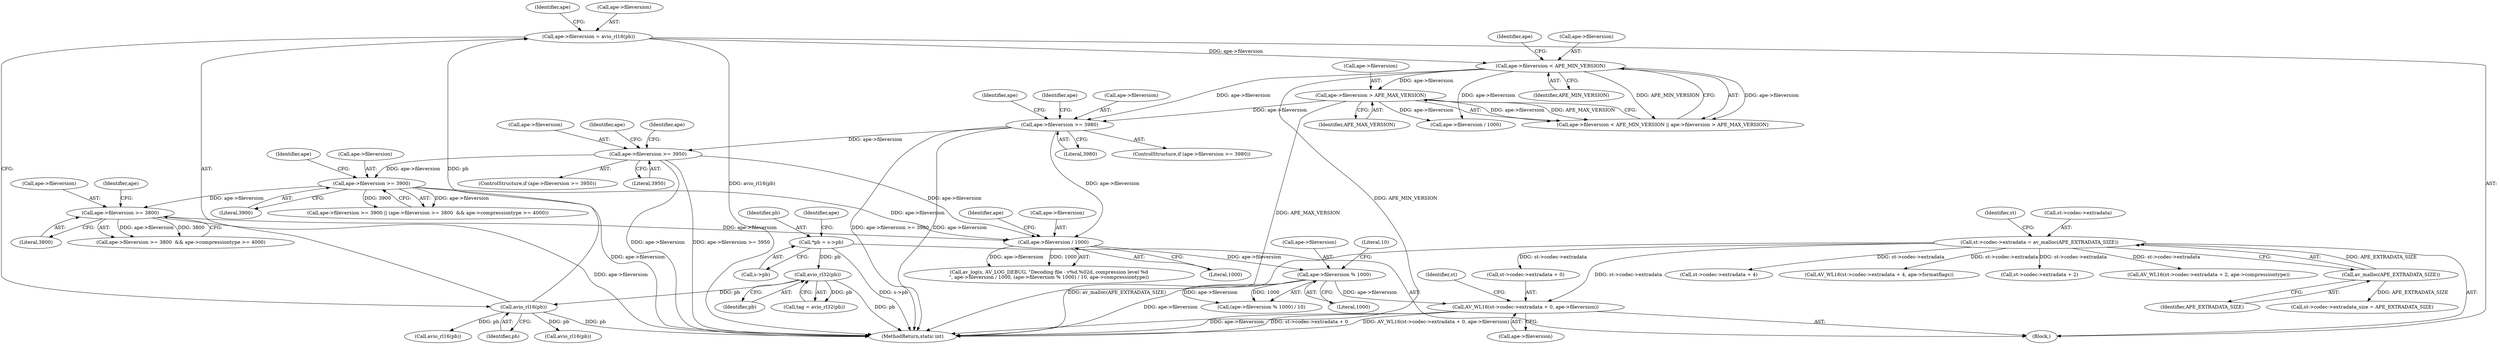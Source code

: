 digraph "0_FFmpeg_8312e3fc9041027a33c8bc667bb99740fdf41dd5@pointer" {
"1001036" [label="(Call,AV_WL16(st->codec->extradata + 0, ape->fileversion))"];
"1001021" [label="(Call,st->codec->extradata = av_malloc(APE_EXTRADATA_SIZE))"];
"1001027" [label="(Call,av_malloc(APE_EXTRADATA_SIZE))"];
"1000894" [label="(Call,ape->fileversion % 1000)"];
"1000888" [label="(Call,ape->fileversion / 1000)"];
"1000188" [label="(Call,ape->fileversion >= 3980)"];
"1000157" [label="(Call,ape->fileversion < APE_MIN_VERSION)"];
"1000149" [label="(Call,ape->fileversion = avio_rl16(pb))"];
"1000153" [label="(Call,avio_rl16(pb))"];
"1000136" [label="(Call,avio_rl32(pb))"];
"1000113" [label="(Call,*pb = s->pb)"];
"1000162" [label="(Call,ape->fileversion > APE_MAX_VERSION)"];
"1000466" [label="(Call,ape->fileversion >= 3900)"];
"1000451" [label="(Call,ape->fileversion >= 3950)"];
"1000472" [label="(Call,ape->fileversion >= 3800)"];
"1001047" [label="(Call,AV_WL16(st->codec->extradata + 2, ape->compressiontype))"];
"1001037" [label="(Call,st->codec->extradata + 0)"];
"1001028" [label="(Identifier,APE_EXTRADATA_SIZE)"];
"1000166" [label="(Identifier,APE_MAX_VERSION)"];
"1000894" [label="(Call,ape->fileversion % 1000)"];
"1000188" [label="(Call,ape->fileversion >= 3980)"];
"1000198" [label="(Call,avio_rl16(pb))"];
"1000326" [label="(Call,avio_rl16(pb))"];
"1000196" [label="(Identifier,ape)"];
"1000467" [label="(Call,ape->fileversion)"];
"1001059" [label="(Call,st->codec->extradata + 4)"];
"1000314" [label="(Identifier,ape)"];
"1000473" [label="(Call,ape->fileversion)"];
"1000471" [label="(Call,ape->fileversion >= 3800  && ape->compressiontype >= 4000)"];
"1000137" [label="(Identifier,pb)"];
"1001021" [label="(Call,st->codec->extradata = av_malloc(APE_EXTRADATA_SIZE))"];
"1001036" [label="(Call,AV_WL16(st->codec->extradata + 0, ape->fileversion))"];
"1000157" [label="(Call,ape->fileversion < APE_MIN_VERSION)"];
"1001032" [label="(Identifier,st)"];
"1000111" [label="(Block,)"];
"1000458" [label="(Identifier,ape)"];
"1000466" [label="(Call,ape->fileversion >= 3900)"];
"1000189" [label="(Call,ape->fileversion)"];
"1000113" [label="(Call,*pb = s->pb)"];
"1000120" [label="(Identifier,ape)"];
"1001022" [label="(Call,st->codec->extradata)"];
"1000898" [label="(Literal,1000)"];
"1000884" [label="(Call,av_log(s, AV_LOG_DEBUG, \"Decoding file - v%d.%02d, compression level %d\n\", ape->fileversion / 1000, (ape->fileversion % 1000) / 10, ape->compressiontype))"];
"1000156" [label="(Call,ape->fileversion < APE_MIN_VERSION || ape->fileversion > APE_MAX_VERSION)"];
"1000161" [label="(Identifier,APE_MIN_VERSION)"];
"1001029" [label="(Call,st->codec->extradata_size = APE_EXTRADATA_SIZE)"];
"1001058" [label="(Call,AV_WL16(st->codec->extradata + 4, ape->formatflags))"];
"1000164" [label="(Identifier,ape)"];
"1000136" [label="(Call,avio_rl32(pb))"];
"1000465" [label="(Call,ape->fileversion >= 3900 || (ape->fileversion >= 3800  && ape->compressiontype >= 4000))"];
"1000474" [label="(Identifier,ape)"];
"1000468" [label="(Identifier,ape)"];
"1000479" [label="(Identifier,ape)"];
"1000892" [label="(Literal,1000)"];
"1000888" [label="(Call,ape->fileversion / 1000)"];
"1000153" [label="(Call,avio_rl16(pb))"];
"1000452" [label="(Call,ape->fileversion)"];
"1000472" [label="(Call,ape->fileversion >= 3800)"];
"1000159" [label="(Identifier,ape)"];
"1000895" [label="(Call,ape->fileversion)"];
"1000187" [label="(ControlStructure,if (ape->fileversion >= 3980))"];
"1000162" [label="(Call,ape->fileversion > APE_MAX_VERSION)"];
"1001051" [label="(Identifier,st)"];
"1000163" [label="(Call,ape->fileversion)"];
"1000470" [label="(Literal,3900)"];
"1000451" [label="(Call,ape->fileversion >= 3950)"];
"1000476" [label="(Literal,3800)"];
"1000149" [label="(Call,ape->fileversion = avio_rl16(pb))"];
"1001048" [label="(Call,st->codec->extradata + 2)"];
"1000896" [label="(Identifier,ape)"];
"1000154" [label="(Identifier,pb)"];
"1000115" [label="(Call,s->pb)"];
"1000450" [label="(ControlStructure,if (ape->fileversion >= 3950))"];
"1000134" [label="(Call,tag = avio_rl32(pb))"];
"1000893" [label="(Call,(ape->fileversion % 1000) / 10)"];
"1000192" [label="(Literal,3980)"];
"1000114" [label="(Identifier,pb)"];
"1000455" [label="(Literal,3950)"];
"1001121" [label="(MethodReturn,static int)"];
"1001027" [label="(Call,av_malloc(APE_EXTRADATA_SIZE))"];
"1000150" [label="(Call,ape->fileversion)"];
"1001044" [label="(Call,ape->fileversion)"];
"1000889" [label="(Call,ape->fileversion)"];
"1000158" [label="(Call,ape->fileversion)"];
"1000172" [label="(Call,ape->fileversion / 1000)"];
"1000899" [label="(Literal,10)"];
"1001036" -> "1000111"  [label="AST: "];
"1001036" -> "1001044"  [label="CFG: "];
"1001037" -> "1001036"  [label="AST: "];
"1001044" -> "1001036"  [label="AST: "];
"1001051" -> "1001036"  [label="CFG: "];
"1001036" -> "1001121"  [label="DDG: AV_WL16(st->codec->extradata + 0, ape->fileversion)"];
"1001036" -> "1001121"  [label="DDG: ape->fileversion"];
"1001036" -> "1001121"  [label="DDG: st->codec->extradata + 0"];
"1001021" -> "1001036"  [label="DDG: st->codec->extradata"];
"1000894" -> "1001036"  [label="DDG: ape->fileversion"];
"1001021" -> "1000111"  [label="AST: "];
"1001021" -> "1001027"  [label="CFG: "];
"1001022" -> "1001021"  [label="AST: "];
"1001027" -> "1001021"  [label="AST: "];
"1001032" -> "1001021"  [label="CFG: "];
"1001021" -> "1001121"  [label="DDG: av_malloc(APE_EXTRADATA_SIZE)"];
"1001027" -> "1001021"  [label="DDG: APE_EXTRADATA_SIZE"];
"1001021" -> "1001037"  [label="DDG: st->codec->extradata"];
"1001021" -> "1001047"  [label="DDG: st->codec->extradata"];
"1001021" -> "1001048"  [label="DDG: st->codec->extradata"];
"1001021" -> "1001058"  [label="DDG: st->codec->extradata"];
"1001021" -> "1001059"  [label="DDG: st->codec->extradata"];
"1001027" -> "1001028"  [label="CFG: "];
"1001028" -> "1001027"  [label="AST: "];
"1001027" -> "1001029"  [label="DDG: APE_EXTRADATA_SIZE"];
"1000894" -> "1000893"  [label="AST: "];
"1000894" -> "1000898"  [label="CFG: "];
"1000895" -> "1000894"  [label="AST: "];
"1000898" -> "1000894"  [label="AST: "];
"1000899" -> "1000894"  [label="CFG: "];
"1000894" -> "1001121"  [label="DDG: ape->fileversion"];
"1000894" -> "1000893"  [label="DDG: ape->fileversion"];
"1000894" -> "1000893"  [label="DDG: 1000"];
"1000888" -> "1000894"  [label="DDG: ape->fileversion"];
"1000888" -> "1000884"  [label="AST: "];
"1000888" -> "1000892"  [label="CFG: "];
"1000889" -> "1000888"  [label="AST: "];
"1000892" -> "1000888"  [label="AST: "];
"1000896" -> "1000888"  [label="CFG: "];
"1000888" -> "1000884"  [label="DDG: ape->fileversion"];
"1000888" -> "1000884"  [label="DDG: 1000"];
"1000188" -> "1000888"  [label="DDG: ape->fileversion"];
"1000466" -> "1000888"  [label="DDG: ape->fileversion"];
"1000451" -> "1000888"  [label="DDG: ape->fileversion"];
"1000472" -> "1000888"  [label="DDG: ape->fileversion"];
"1000188" -> "1000187"  [label="AST: "];
"1000188" -> "1000192"  [label="CFG: "];
"1000189" -> "1000188"  [label="AST: "];
"1000192" -> "1000188"  [label="AST: "];
"1000196" -> "1000188"  [label="CFG: "];
"1000314" -> "1000188"  [label="CFG: "];
"1000188" -> "1001121"  [label="DDG: ape->fileversion >= 3980"];
"1000188" -> "1001121"  [label="DDG: ape->fileversion"];
"1000157" -> "1000188"  [label="DDG: ape->fileversion"];
"1000162" -> "1000188"  [label="DDG: ape->fileversion"];
"1000188" -> "1000451"  [label="DDG: ape->fileversion"];
"1000157" -> "1000156"  [label="AST: "];
"1000157" -> "1000161"  [label="CFG: "];
"1000158" -> "1000157"  [label="AST: "];
"1000161" -> "1000157"  [label="AST: "];
"1000164" -> "1000157"  [label="CFG: "];
"1000156" -> "1000157"  [label="CFG: "];
"1000157" -> "1001121"  [label="DDG: APE_MIN_VERSION"];
"1000157" -> "1000156"  [label="DDG: ape->fileversion"];
"1000157" -> "1000156"  [label="DDG: APE_MIN_VERSION"];
"1000149" -> "1000157"  [label="DDG: ape->fileversion"];
"1000157" -> "1000162"  [label="DDG: ape->fileversion"];
"1000157" -> "1000172"  [label="DDG: ape->fileversion"];
"1000149" -> "1000111"  [label="AST: "];
"1000149" -> "1000153"  [label="CFG: "];
"1000150" -> "1000149"  [label="AST: "];
"1000153" -> "1000149"  [label="AST: "];
"1000159" -> "1000149"  [label="CFG: "];
"1000149" -> "1001121"  [label="DDG: avio_rl16(pb)"];
"1000153" -> "1000149"  [label="DDG: pb"];
"1000153" -> "1000154"  [label="CFG: "];
"1000154" -> "1000153"  [label="AST: "];
"1000153" -> "1001121"  [label="DDG: pb"];
"1000136" -> "1000153"  [label="DDG: pb"];
"1000153" -> "1000198"  [label="DDG: pb"];
"1000153" -> "1000326"  [label="DDG: pb"];
"1000136" -> "1000134"  [label="AST: "];
"1000136" -> "1000137"  [label="CFG: "];
"1000137" -> "1000136"  [label="AST: "];
"1000134" -> "1000136"  [label="CFG: "];
"1000136" -> "1001121"  [label="DDG: pb"];
"1000136" -> "1000134"  [label="DDG: pb"];
"1000113" -> "1000136"  [label="DDG: pb"];
"1000113" -> "1000111"  [label="AST: "];
"1000113" -> "1000115"  [label="CFG: "];
"1000114" -> "1000113"  [label="AST: "];
"1000115" -> "1000113"  [label="AST: "];
"1000120" -> "1000113"  [label="CFG: "];
"1000113" -> "1001121"  [label="DDG: s->pb"];
"1000162" -> "1000156"  [label="AST: "];
"1000162" -> "1000166"  [label="CFG: "];
"1000163" -> "1000162"  [label="AST: "];
"1000166" -> "1000162"  [label="AST: "];
"1000156" -> "1000162"  [label="CFG: "];
"1000162" -> "1001121"  [label="DDG: APE_MAX_VERSION"];
"1000162" -> "1000156"  [label="DDG: ape->fileversion"];
"1000162" -> "1000156"  [label="DDG: APE_MAX_VERSION"];
"1000162" -> "1000172"  [label="DDG: ape->fileversion"];
"1000466" -> "1000465"  [label="AST: "];
"1000466" -> "1000470"  [label="CFG: "];
"1000467" -> "1000466"  [label="AST: "];
"1000470" -> "1000466"  [label="AST: "];
"1000474" -> "1000466"  [label="CFG: "];
"1000465" -> "1000466"  [label="CFG: "];
"1000466" -> "1001121"  [label="DDG: ape->fileversion"];
"1000466" -> "1000465"  [label="DDG: ape->fileversion"];
"1000466" -> "1000465"  [label="DDG: 3900"];
"1000451" -> "1000466"  [label="DDG: ape->fileversion"];
"1000466" -> "1000472"  [label="DDG: ape->fileversion"];
"1000451" -> "1000450"  [label="AST: "];
"1000451" -> "1000455"  [label="CFG: "];
"1000452" -> "1000451"  [label="AST: "];
"1000455" -> "1000451"  [label="AST: "];
"1000458" -> "1000451"  [label="CFG: "];
"1000468" -> "1000451"  [label="CFG: "];
"1000451" -> "1001121"  [label="DDG: ape->fileversion"];
"1000451" -> "1001121"  [label="DDG: ape->fileversion >= 3950"];
"1000472" -> "1000471"  [label="AST: "];
"1000472" -> "1000476"  [label="CFG: "];
"1000473" -> "1000472"  [label="AST: "];
"1000476" -> "1000472"  [label="AST: "];
"1000479" -> "1000472"  [label="CFG: "];
"1000471" -> "1000472"  [label="CFG: "];
"1000472" -> "1001121"  [label="DDG: ape->fileversion"];
"1000472" -> "1000471"  [label="DDG: ape->fileversion"];
"1000472" -> "1000471"  [label="DDG: 3800"];
}
